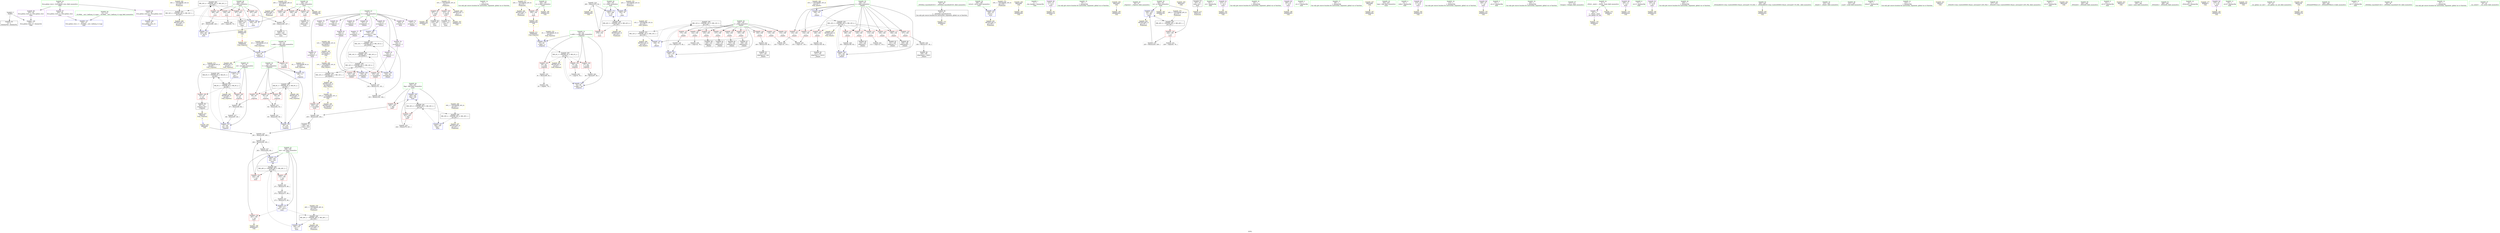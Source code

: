 digraph "SVFG" {
	label="SVFG";

	Node0x5653f4ba1bb0 [shape=record,color=grey,label="{NodeID: 0\nNullPtr}"];
	Node0x5653f4ba1bb0 -> Node0x5653f4bbde20[style=solid];
	Node0x5653f4ba1bb0 -> Node0x5653f4bc3b00[style=solid];
	Node0x5653f4bd7a80 [shape=record,color=black,label="{NodeID: 263\nMR_8V_5 = PHI(MR_8V_4, MR_8V_3, )\npts\{68 \}\n}"];
	Node0x5653f4bd7a80 -> Node0x5653f4bd5c80[style=dashed];
	Node0x5653f4bc5530 [shape=record,color=yellow,style=double,label="{NodeID: 180\nAPARM(207)\nCS[]}"];
	Node0x5653f4bbd010 [shape=record,color=purple,label="{NodeID: 97\n324\<--29\nllvm.global_ctors_1\<--llvm.global_ctors\nGlob }"];
	Node0x5653f4bbd010 -> Node0x5653f4bc3a30[style=solid];
	Node0x5653f4bbaa60 [shape=record,color=green,label="{NodeID: 14\n74\<--1\n\<--dummyObj\nCan only get source location for instruction, argument, global var or function.}"];
	Node0x5653f4bda5d0 [shape=record,color=yellow,style=double,label="{NodeID: 277\n24V_1 = ENCHI(MR_24V_0)\npts\{195 \}\nFun[main]}"];
	Node0x5653f4bda5d0 -> Node0x5653f4bc2e00[style=dashed];
	Node0x5653f4bda5d0 -> Node0x5653f4bdbf50[style=dashed];
	Node0x5653f4bc01b0 [shape=record,color=yellow,style=double,label="{NodeID: 194\nAPARM(280)\nCS[]}"];
	Node0x5653f4bbcbb0 [shape=record,color=red,label="{NodeID: 111\n119\<--106\n\<--i\n_Z4initv\n}"];
	Node0x5653f4bbcbb0 -> Node0x5653f4bcaa50[style=solid];
	Node0x5653f4bbb5d0 [shape=record,color=green,label="{NodeID: 28\n43\<--49\n_ZNSt8ios_base4InitD1Ev\<--_ZNSt8ios_base4InitD1Ev_field_insensitive\n}"];
	Node0x5653f4bbb5d0 -> Node0x5653f4bbdf20[style=solid];
	Node0x5653f4bdbcb0 [shape=record,color=yellow,style=double,label="{NodeID: 291\nRETMU(18V_2)\npts\{189 \}\nFun[main]}"];
	Node0x5653f4bc0b50 [shape=record,color=yellow,style=double,label="{NodeID: 208\nARet(288)\nCS[]}"];
	Node0x5653f4bc0b50 -> Node0x5653f4bc05c0[style=solid];
	Node0x5653f4bc2850 [shape=record,color=red,label="{NodeID: 125\n154\<--108\n\<--j\n_Z4initv\n}"];
	Node0x5653f4bc2850 -> Node0x5653f4bbe6a0[style=solid];
	Node0x5653f4bbc1f0 [shape=record,color=green,label="{NodeID: 42\n196\<--197\nm\<--m_field_insensitive\nmain\n}"];
	Node0x5653f4bbc1f0 -> Node0x5653f4bc2ed0[style=solid];
	Node0x5653f4bbc1f0 -> Node0x5653f4bc2fa0[style=solid];
	Node0x5653f4bbc1f0 -> Node0x5653f4bc3070[style=solid];
	Node0x5653f4bbc1f0 -> Node0x5653f4bc5ae0[style=solid];
	Node0x5653f4bc8f50 [shape=record,color=grey,label="{NodeID: 222\n146 = Binary(145, 82, )\n}"];
	Node0x5653f4bc8f50 -> Node0x5653f4bbe500[style=solid];
	Node0x5653f4bc33b0 [shape=record,color=red,label="{NodeID: 139\n241\<--200\n\<--flag\nmain\n}"];
	Node0x5653f4bc33b0 -> Node0x5653f4bc90d0[style=solid];
	Node0x5653f4bbdf20 [shape=record,color=black,label="{NodeID: 56\n42\<--43\n\<--_ZNSt8ios_base4InitD1Ev\nCan only get source location for instruction, argument, global var or function.}"];
	Node0x5653f4bbdf20 -> Node0x5653f4bc5120[style=solid];
	Node0x5653f4bca450 [shape=record,color=grey,label="{NodeID: 236\n248 = Binary(246, 247, )\n}"];
	Node0x5653f4bca450 -> Node0x5653f4bbeb80[style=solid];
	Node0x5653f4bc3f40 [shape=record,color=blue,label="{NodeID: 153\n67\<--88\nret\<--rem\n_Z3powxi\n}"];
	Node0x5653f4bc3f40 -> Node0x5653f4bd7a80[style=dashed];
	Node0x5653f4bbeab0 [shape=record,color=black,label="{NodeID: 70\n216\<--213\ncall1\<--\nmain\n}"];
	Node0x5653f4bd3980 [shape=record,color=black,label="{NodeID: 250\nMR_30V_2 = PHI(MR_30V_4, MR_30V_1, )\npts\{201 \}\n}"];
	Node0x5653f4bd3980 -> Node0x5653f4bc4aa0[style=dashed];
	Node0x5653f4bd3980 -> Node0x5653f4bdc1f0[style=dashed];
	Node0x5653f4bc4aa0 [shape=record,color=blue,label="{NodeID: 167\n200\<--226\nflag\<--\nmain\n}"];
	Node0x5653f4bc4aa0 -> Node0x5653f4bd7080[style=dashed];
	Node0x5653f4bbf610 [shape=record,color=purple,label="{NodeID: 84\n167\<--8\narrayidx25\<--C\n_Z4initv\n}"];
	Node0x5653f4bb3420 [shape=record,color=green,label="{NodeID: 1\n7\<--1\n__dso_handle\<--dummyObj\nGlob }"];
	Node0x5653f4bd7f80 [shape=record,color=black,label="{NodeID: 264\nMR_14V_5 = PHI(MR_14V_7, MR_14V_4, )\npts\{90000 \}\n}"];
	Node0x5653f4bd7f80 -> Node0x5653f4bd6680[style=dashed];
	Node0x5653f4bc5600 [shape=record,color=yellow,style=double,label="{NodeID: 181\nAPARM(214)\nCS[]}"];
	Node0x5653f4bbd110 [shape=record,color=purple,label="{NodeID: 98\n325\<--29\nllvm.global_ctors_2\<--llvm.global_ctors\nGlob }"];
	Node0x5653f4bbd110 -> Node0x5653f4bc3b00[style=solid];
	Node0x5653f4bbaaf0 [shape=record,color=green,label="{NodeID: 15\n78\<--1\n\<--dummyObj\nCan only get source location for instruction, argument, global var or function.}"];
	Node0x5653f4bda6b0 [shape=record,color=yellow,style=double,label="{NodeID: 278\n26V_1 = ENCHI(MR_26V_0)\npts\{197 \}\nFun[main]}"];
	Node0x5653f4bda6b0 -> Node0x5653f4bc2ed0[style=dashed];
	Node0x5653f4bda6b0 -> Node0x5653f4bc2fa0[style=dashed];
	Node0x5653f4bda6b0 -> Node0x5653f4bc3070[style=dashed];
	Node0x5653f4bda6b0 -> Node0x5653f4bdc030[style=dashed];
	Node0x5653f4bc0280 [shape=record,color=yellow,style=double,label="{NodeID: 195\nAPARM(282)\nCS[]}"];
	Node0x5653f4bbcc80 [shape=record,color=red,label="{NodeID: 112\n128\<--106\n\<--i\n_Z4initv\n}"];
	Node0x5653f4bbcc80 -> Node0x5653f4bbe290[style=solid];
	Node0x5653f4bbb6d0 [shape=record,color=green,label="{NodeID: 29\n56\<--57\n_Z3powxi\<--_Z3powxi_field_insensitive\n}"];
	Node0x5653f4bdbd90 [shape=record,color=yellow,style=double,label="{NodeID: 292\nRETMU(20V_3)\npts\{191 \}\nFun[main]}"];
	Node0x5653f4bc0be0 [shape=record,color=yellow,style=double,label="{NodeID: 209\nARet(291)\nCS[]}"];
	Node0x5653f4bc2920 [shape=record,color=red,label="{NodeID: 126\n165\<--108\n\<--j\n_Z4initv\n}"];
	Node0x5653f4bc2920 -> Node0x5653f4bbe840[style=solid];
	Node0x5653f4bbc2c0 [shape=record,color=green,label="{NodeID: 43\n198\<--199\nans\<--ans_field_insensitive\nmain\n}"];
	Node0x5653f4bbc2c0 -> Node0x5653f4bc3140[style=solid];
	Node0x5653f4bbc2c0 -> Node0x5653f4bc3210[style=solid];
	Node0x5653f4bbc2c0 -> Node0x5653f4bc32e0[style=solid];
	Node0x5653f4bbc2c0 -> Node0x5653f4bc49d0[style=solid];
	Node0x5653f4bbc2c0 -> Node0x5653f4bc4d10[style=solid];
	Node0x5653f4bbc2c0 -> Node0x5653f4bc4eb0[style=solid];
	Node0x5653f4bc90d0 [shape=record,color=grey,label="{NodeID: 223\n242 = Binary(78, 241, )\n}"];
	Node0x5653f4bc90d0 -> Node0x5653f4bc4c40[style=solid];
	Node0x5653f4bc3480 [shape=record,color=red,label="{NodeID: 140\n245\<--200\n\<--flag\nmain\n}"];
	Node0x5653f4bc3480 -> Node0x5653f4bc99d0[style=solid];
	Node0x5653f4bbe020 [shape=record,color=black,label="{NodeID: 57\n187\<--78\nmain_ret\<--\nmain\n}"];
	Node0x5653f4bbe020 -> Node0x5653f4bc82d0[style=solid];
	Node0x5653f4bca5d0 [shape=record,color=grey,label="{NodeID: 237\n162 = Binary(153, 161, )\n}"];
	Node0x5653f4bca5d0 -> Node0x5653f4bca750[style=solid];
	Node0x5653f4bc4010 [shape=record,color=blue,label="{NodeID: 154\n65\<--95\nt\<--rem3\n_Z3powxi\n}"];
	Node0x5653f4bc4010 -> Node0x5653f4bd5780[style=dashed];
	Node0x5653f4bbeb80 [shape=record,color=black,label="{NodeID: 71\n249\<--248\nidxprom\<--sub4\nmain\n}"];
	Node0x5653f4bd3e80 [shape=record,color=black,label="{NodeID: 251\nMR_32V_2 = PHI(MR_32V_4, MR_32V_1, )\npts\{205 \}\n}"];
	Node0x5653f4bd3e80 -> Node0x5653f4bc4b70[style=dashed];
	Node0x5653f4bd3e80 -> Node0x5653f4bdc2d0[style=dashed];
	Node0x5653f4bc4b70 [shape=record,color=blue,label="{NodeID: 168\n204\<--235\ni\<--\nmain\n}"];
	Node0x5653f4bc4b70 -> Node0x5653f4bd7580[style=dashed];
	Node0x5653f4bbf6e0 [shape=record,color=purple,label="{NodeID: 85\n170\<--8\narrayidx27\<--C\n_Z4initv\n}"];
	Node0x5653f4bbf6e0 -> Node0x5653f4bc44f0[style=solid];
	Node0x5653f4bb2110 [shape=record,color=green,label="{NodeID: 2\n10\<--1\n.str\<--dummyObj\nGlob }"];
	Node0x5653f4bd8480 [shape=record,color=black,label="{NodeID: 265\nMR_14V_7 = PHI(MR_14V_8, MR_14V_6, )\npts\{90000 \}\n}"];
	Node0x5653f4bd8480 -> Node0x5653f4bd7f80[style=dashed];
	Node0x5653f4bc56d0 [shape=record,color=yellow,style=double,label="{NodeID: 182\nAPARM(215)\nCS[]}"];
	Node0x5653f4bbd210 [shape=record,color=red,label="{NodeID: 99\n207\<--14\n\<--stdin\nmain\n}"];
	Node0x5653f4bbd210 -> Node0x5653f4bbe9e0[style=solid];
	Node0x5653f4bbd210 -> Node0x5653f4bc5530[style=solid];
	Node0x5653f4bbab80 [shape=record,color=green,label="{NodeID: 16\n82\<--1\n\<--dummyObj\nCan only get source location for instruction, argument, global var or function.}"];
	Node0x5653f4bda790 [shape=record,color=yellow,style=double,label="{NodeID: 279\n28V_1 = ENCHI(MR_28V_0)\npts\{199 \}\nFun[main]}"];
	Node0x5653f4bda790 -> Node0x5653f4bd3480[style=dashed];
	Node0x5653f4bc0350 [shape=record,color=yellow,style=double,label="{NodeID: 196\nAPARM(285)\nCS[]}"];
	Node0x5653f4bbcd50 [shape=record,color=red,label="{NodeID: 113\n134\<--106\n\<--i\n_Z4initv\n}"];
	Node0x5653f4bbcd50 -> Node0x5653f4bcb1d0[style=solid];
	Node0x5653f4bbb7d0 [shape=record,color=green,label="{NodeID: 30\n61\<--62\na.addr\<--a.addr_field_insensitive\n_Z3powxi\n}"];
	Node0x5653f4bbb7d0 -> Node0x5653f4bbd3b0[style=solid];
	Node0x5653f4bbb7d0 -> Node0x5653f4bc3c00[style=solid];
	Node0x5653f4bdbe70 [shape=record,color=yellow,style=double,label="{NodeID: 293\nRETMU(22V_3)\npts\{193 \}\nFun[main]}"];
	Node0x5653f4bc0ca0 [shape=record,color=yellow,style=double,label="{NodeID: 210\nFPARM(59)\nFun[_Z3powxi]}"];
	Node0x5653f4bc0ca0 -> Node0x5653f4bc3c00[style=solid];
	Node0x5653f4bc29f0 [shape=record,color=red,label="{NodeID: 127\n175\<--108\n\<--j\n_Z4initv\n}"];
	Node0x5653f4bc29f0 -> Node0x5653f4bc9b50[style=solid];
	Node0x5653f4bbc390 [shape=record,color=green,label="{NodeID: 44\n200\<--201\nflag\<--flag_field_insensitive\nmain\n}"];
	Node0x5653f4bbc390 -> Node0x5653f4bc33b0[style=solid];
	Node0x5653f4bbc390 -> Node0x5653f4bc3480[style=solid];
	Node0x5653f4bbc390 -> Node0x5653f4bc4aa0[style=solid];
	Node0x5653f4bbc390 -> Node0x5653f4bc4c40[style=solid];
	Node0x5653f4bc9250 [shape=record,color=grey,label="{NodeID: 224\n98 = Binary(97, 82, )\n}"];
	Node0x5653f4bc9250 -> Node0x5653f4bc40e0[style=solid];
	Node0x5653f4bc3550 [shape=record,color=red,label="{NodeID: 141\n238\<--204\n\<--i\nmain\n}"];
	Node0x5653f4bc3550 -> Node0x5653f4bcb350[style=solid];
	Node0x5653f4bbe0f0 [shape=record,color=black,label="{NodeID: 58\n58\<--101\n_Z3powxi_ret\<--\n_Z3powxi\n}"];
	Node0x5653f4bbe0f0 -> Node0x5653f4bc0e80[style=solid];
	Node0x5653f4bca750 [shape=record,color=grey,label="{NodeID: 238\n163 = Binary(162, 164, )\n}"];
	Node0x5653f4bca750 -> Node0x5653f4bc44f0[style=solid];
	Node0x5653f4bc40e0 [shape=record,color=blue,label="{NodeID: 155\n63\<--98\nn.addr\<--shr\n_Z3powxi\n}"];
	Node0x5653f4bc40e0 -> Node0x5653f4bd5280[style=dashed];
	Node0x5653f4bbec50 [shape=record,color=black,label="{NodeID: 72\n252\<--251\nidxprom5\<--\nmain\n}"];
	Node0x5653f4bd4380 [shape=record,color=black,label="{NodeID: 252\nMR_10V_3 = PHI(MR_10V_4, MR_10V_2, )\npts\{107 \}\n}"];
	Node0x5653f4bd4380 -> Node0x5653f4bbcae0[style=dashed];
	Node0x5653f4bd4380 -> Node0x5653f4bbcbb0[style=dashed];
	Node0x5653f4bd4380 -> Node0x5653f4bbcc80[style=dashed];
	Node0x5653f4bd4380 -> Node0x5653f4bbcd50[style=dashed];
	Node0x5653f4bd4380 -> Node0x5653f4bbce20[style=dashed];
	Node0x5653f4bd4380 -> Node0x5653f4bc2030[style=dashed];
	Node0x5653f4bd4380 -> Node0x5653f4bc2100[style=dashed];
	Node0x5653f4bd4380 -> Node0x5653f4bc21d0[style=dashed];
	Node0x5653f4bd4380 -> Node0x5653f4bc22a0[style=dashed];
	Node0x5653f4bd4380 -> Node0x5653f4bc4690[style=dashed];
	Node0x5653f4bd4380 -> Node0x5653f4bdab10[style=dashed];
	Node0x5653f4bc4c40 [shape=record,color=blue,label="{NodeID: 169\n200\<--242\nflag\<--sub\nmain\n}"];
	Node0x5653f4bc4c40 -> Node0x5653f4bc3480[style=dashed];
	Node0x5653f4bc4c40 -> Node0x5653f4bd7080[style=dashed];
	Node0x5653f4bbf7b0 [shape=record,color=purple,label="{NodeID: 86\n250\<--8\narrayidx\<--C\nmain\n}"];
	Node0x5653f4ba1c40 [shape=record,color=green,label="{NodeID: 3\n12\<--1\n.str.1\<--dummyObj\nGlob }"];
	Node0x5653f4bd8980 [shape=record,color=yellow,style=double,label="{NodeID: 266\n10V_1 = ENCHI(MR_10V_0)\npts\{107 \}\nFun[_Z4initv]}"];
	Node0x5653f4bd8980 -> Node0x5653f4bc41b0[style=dashed];
	Node0x5653f4bc57a0 [shape=record,color=yellow,style=double,label="{NodeID: 183\nAPARM(213)\nCS[]}"];
	Node0x5653f4bbd2e0 [shape=record,color=red,label="{NodeID: 100\n213\<--19\n\<--stdout\nmain\n}"];
	Node0x5653f4bbd2e0 -> Node0x5653f4bbeab0[style=solid];
	Node0x5653f4bbd2e0 -> Node0x5653f4bc57a0[style=solid];
	Node0x5653f4bbac50 [shape=record,color=green,label="{NodeID: 17\n89\<--1\n\<--dummyObj\nCan only get source location for instruction, argument, global var or function.}"];
	Node0x5653f4bda870 [shape=record,color=yellow,style=double,label="{NodeID: 280\n30V_1 = ENCHI(MR_30V_0)\npts\{201 \}\nFun[main]}"];
	Node0x5653f4bda870 -> Node0x5653f4bd3980[style=dashed];
	Node0x5653f4bc0420 [shape=record,color=yellow,style=double,label="{NodeID: 197\nAPARM(286)\nCS[]}"];
	Node0x5653f4bbce20 [shape=record,color=red,label="{NodeID: 114\n140\<--106\n\<--i\n_Z4initv\n}"];
	Node0x5653f4bbce20 -> Node0x5653f4bbe430[style=solid];
	Node0x5653f4bbb8a0 [shape=record,color=green,label="{NodeID: 31\n63\<--64\nn.addr\<--n.addr_field_insensitive\n_Z3powxi\n}"];
	Node0x5653f4bbb8a0 -> Node0x5653f4bbd480[style=solid];
	Node0x5653f4bbb8a0 -> Node0x5653f4bbd550[style=solid];
	Node0x5653f4bbb8a0 -> Node0x5653f4bbd620[style=solid];
	Node0x5653f4bbb8a0 -> Node0x5653f4bc3cd0[style=solid];
	Node0x5653f4bbb8a0 -> Node0x5653f4bc40e0[style=solid];
	Node0x5653f4bdbf50 [shape=record,color=yellow,style=double,label="{NodeID: 294\nRETMU(24V_1)\npts\{195 \}\nFun[main]}"];
	Node0x5653f4bc0d90 [shape=record,color=yellow,style=double,label="{NodeID: 211\nFPARM(60)\nFun[_Z3powxi]}"];
	Node0x5653f4bc0d90 -> Node0x5653f4bc3cd0[style=solid];
	Node0x5653f4bc2ac0 [shape=record,color=red,label="{NodeID: 128\n153\<--152\n\<--arrayidx18\n_Z4initv\n}"];
	Node0x5653f4bc2ac0 -> Node0x5653f4bca5d0[style=solid];
	Node0x5653f4bbc460 [shape=record,color=green,label="{NodeID: 45\n202\<--203\ntmp\<--tmp_field_insensitive\nmain\n}"];
	Node0x5653f4bc93d0 [shape=record,color=grey,label="{NodeID: 225\n261 = Binary(256, 260, )\n}"];
	Node0x5653f4bc93d0 -> Node0x5653f4bc9550[style=solid];
	Node0x5653f4bc3620 [shape=record,color=red,label="{NodeID: 142\n247\<--204\n\<--i\nmain\n}"];
	Node0x5653f4bc3620 -> Node0x5653f4bca450[style=solid];
	Node0x5653f4bbe1c0 [shape=record,color=black,label="{NodeID: 59\n126\<--125\nidxprom\<--\n_Z4initv\n}"];
	Node0x5653f4bca8d0 [shape=record,color=grey,label="{NodeID: 239\n123 = cmp(122, 78, )\n}"];
	Node0x5653f4bc41b0 [shape=record,color=blue,label="{NodeID: 156\n106\<--78\ni\<--\n_Z4initv\n}"];
	Node0x5653f4bc41b0 -> Node0x5653f4bd4380[style=dashed];
	Node0x5653f4bbed20 [shape=record,color=black,label="{NodeID: 73\n256\<--255\nconv\<--mul\nmain\n}"];
	Node0x5653f4bbed20 -> Node0x5653f4bc93d0[style=solid];
	Node0x5653f4bd4880 [shape=record,color=black,label="{NodeID: 253\nMR_12V_2 = PHI(MR_12V_4, MR_12V_1, )\npts\{109 \}\n}"];
	Node0x5653f4bd4880 -> Node0x5653f4bc4280[style=dashed];
	Node0x5653f4bd4880 -> Node0x5653f4bdb630[style=dashed];
	Node0x5653f4bc4d10 [shape=record,color=blue,label="{NodeID: 170\n198\<--263\nans\<--rem\nmain\n}"];
	Node0x5653f4bc4d10 -> Node0x5653f4bd6b80[style=dashed];
	Node0x5653f4bbf880 [shape=record,color=purple,label="{NodeID: 87\n253\<--8\narrayidx6\<--C\nmain\n}"];
	Node0x5653f4bbf880 -> Node0x5653f4bc3890[style=solid];
	Node0x5653f4bb9d10 [shape=record,color=green,label="{NodeID: 4\n14\<--1\nstdin\<--dummyObj\nGlob }"];
	Node0x5653f4bd94a0 [shape=record,color=yellow,style=double,label="{NodeID: 267\n12V_1 = ENCHI(MR_12V_0)\npts\{109 \}\nFun[_Z4initv]}"];
	Node0x5653f4bd94a0 -> Node0x5653f4bd4880[style=dashed];
	Node0x5653f4bc5870 [shape=record,color=yellow,style=double,label="{NodeID: 184\nAPARM(219)\nCS[]}"];
	Node0x5653f4bbd3b0 [shape=record,color=red,label="{NodeID: 101\n71\<--61\n\<--a.addr\n_Z3powxi\n}"];
	Node0x5653f4bbd3b0 -> Node0x5653f4bc3da0[style=solid];
	Node0x5653f4bbad20 [shape=record,color=green,label="{NodeID: 18\n114\<--1\n\<--dummyObj\nCan only get source location for instruction, argument, global var or function.}"];
	Node0x5653f4bda950 [shape=record,color=yellow,style=double,label="{NodeID: 281\n32V_1 = ENCHI(MR_32V_0)\npts\{205 \}\nFun[main]}"];
	Node0x5653f4bda950 -> Node0x5653f4bd3e80[style=dashed];
	Node0x5653f4bc04f0 [shape=record,color=yellow,style=double,label="{NodeID: 198\nAPARM(287)\nCS[]}"];
	Node0x5653f4bc2030 [shape=record,color=red,label="{NodeID: 115\n149\<--106\n\<--i\n_Z4initv\n}"];
	Node0x5653f4bc2030 -> Node0x5653f4bca150[style=solid];
	Node0x5653f4bbb970 [shape=record,color=green,label="{NodeID: 32\n65\<--66\nt\<--t_field_insensitive\n_Z3powxi\n}"];
	Node0x5653f4bbb970 -> Node0x5653f4bbc6d0[style=solid];
	Node0x5653f4bbb970 -> Node0x5653f4bbc7a0[style=solid];
	Node0x5653f4bbb970 -> Node0x5653f4bbc870[style=solid];
	Node0x5653f4bbb970 -> Node0x5653f4bc3da0[style=solid];
	Node0x5653f4bbb970 -> Node0x5653f4bc4010[style=solid];
	Node0x5653f4bdc030 [shape=record,color=yellow,style=double,label="{NodeID: 295\nRETMU(26V_1)\npts\{197 \}\nFun[main]}"];
	Node0x5653f4bc0e80 [shape=record,color=yellow,style=double,label="{NodeID: 212\nFRet(58)\nFun[_Z3powxi]|{<s0>8}}"];
	Node0x5653f4bc0e80:s0 -> Node0x5653f4bc0910[style=solid,color=blue];
	Node0x5653f4bc2b90 [shape=record,color=red,label="{NodeID: 129\n161\<--160\n\<--arrayidx23\n_Z4initv\n}"];
	Node0x5653f4bc2b90 -> Node0x5653f4bca5d0[style=solid];
	Node0x5653f4bbc530 [shape=record,color=green,label="{NodeID: 46\n204\<--205\ni\<--i_field_insensitive\nmain\n}"];
	Node0x5653f4bbc530 -> Node0x5653f4bc3550[style=solid];
	Node0x5653f4bbc530 -> Node0x5653f4bc3620[style=solid];
	Node0x5653f4bbc530 -> Node0x5653f4bc36f0[style=solid];
	Node0x5653f4bbc530 -> Node0x5653f4bc37c0[style=solid];
	Node0x5653f4bbc530 -> Node0x5653f4bc4b70[style=solid];
	Node0x5653f4bbc530 -> Node0x5653f4bc4de0[style=solid];
	Node0x5653f4bc9550 [shape=record,color=grey,label="{NodeID: 226\n262 = Binary(244, 261, )\n}"];
	Node0x5653f4bc9550 -> Node0x5653f4bc96d0[style=solid];
	Node0x5653f4bc36f0 [shape=record,color=red,label="{NodeID: 143\n257\<--204\n\<--i\nmain\n}"];
	Node0x5653f4bc36f0 -> Node0x5653f4bbedf0[style=solid];
	Node0x5653f4bbe290 [shape=record,color=black,label="{NodeID: 60\n129\<--128\nidxprom5\<--\n_Z4initv\n}"];
	Node0x5653f4bcaa50 [shape=record,color=grey,label="{NodeID: 240\n120 = cmp(118, 119, )\n}"];
	Node0x5653f4bc4280 [shape=record,color=blue,label="{NodeID: 157\n108\<--78\nj\<--\n_Z4initv\n}"];
	Node0x5653f4bc4280 -> Node0x5653f4bd6180[style=dashed];
	Node0x5653f4bbedf0 [shape=record,color=black,label="{NodeID: 74\n258\<--257\nconv7\<--\nmain\n}"];
	Node0x5653f4bbedf0 -> Node0x5653f4bc5c80[style=solid];
	Node0x5653f4bd4d80 [shape=record,color=black,label="{NodeID: 254\nMR_14V_2 = PHI(MR_14V_3, MR_14V_1, )\npts\{90000 \}\n}"];
	Node0x5653f4bd4d80 -> Node0x5653f4bd6680[style=dashed];
	Node0x5653f4bd4d80 -> Node0x5653f4bdb710[style=dashed];
	Node0x5653f4bc4de0 [shape=record,color=blue,label="{NodeID: 171\n204\<--267\ni\<--dec10\nmain\n}"];
	Node0x5653f4bc4de0 -> Node0x5653f4bd7580[style=dashed];
	Node0x5653f4bbf950 [shape=record,color=purple,label="{NodeID: 88\n208\<--10\n\<--.str\nmain\n}"];
	Node0x5653f4bbf950 -> Node0x5653f4bc5390[style=solid];
	Node0x5653f4bb9da0 [shape=record,color=green,label="{NodeID: 5\n15\<--1\n.str.2\<--dummyObj\nGlob }"];
	Node0x5653f4bd9580 [shape=record,color=yellow,style=double,label="{NodeID: 268\n14V_1 = ENCHI(MR_14V_0)\npts\{90000 \}\nFun[_Z4initv]}"];
	Node0x5653f4bd9580 -> Node0x5653f4bd4d80[style=dashed];
	Node0x5653f4bc5940 [shape=record,color=yellow,style=double,label="{NodeID: 185\nAPARM(190)\nCS[]}"];
	Node0x5653f4bbd480 [shape=record,color=red,label="{NodeID: 102\n76\<--63\n\<--n.addr\n_Z3powxi\n}"];
	Node0x5653f4bbd480 -> Node0x5653f4bcaed0[style=solid];
	Node0x5653f4bbadf0 [shape=record,color=green,label="{NodeID: 19\n164\<--1\n\<--dummyObj\nCan only get source location for instruction, argument, global var or function.}"];
	Node0x5653f4bdaa30 [shape=record,color=yellow,style=double,label="{NodeID: 282\n14V_1 = ENCHI(MR_14V_0)\npts\{90000 \}\nFun[main]}"];
	Node0x5653f4bdaa30 -> Node0x5653f4bdc490[style=dashed];
	Node0x5653f4bc05c0 [shape=record,color=yellow,style=double,label="{NodeID: 199\nAPARM(288)\nCS[]}"];
	Node0x5653f4bc2100 [shape=record,color=red,label="{NodeID: 116\n157\<--106\n\<--i\n_Z4initv\n}"];
	Node0x5653f4bc2100 -> Node0x5653f4bca2d0[style=solid];
	Node0x5653f4bbba40 [shape=record,color=green,label="{NodeID: 33\n67\<--68\nret\<--ret_field_insensitive\n_Z3powxi\n}"];
	Node0x5653f4bbba40 -> Node0x5653f4bbc940[style=solid];
	Node0x5653f4bbba40 -> Node0x5653f4bbca10[style=solid];
	Node0x5653f4bbba40 -> Node0x5653f4bc3e70[style=solid];
	Node0x5653f4bbba40 -> Node0x5653f4bc3f40[style=solid];
	Node0x5653f4bdc110 [shape=record,color=yellow,style=double,label="{NodeID: 296\nRETMU(28V_2)\npts\{199 \}\nFun[main]}"];
	Node0x5653f4bc82d0 [shape=record,color=yellow,style=double,label="{NodeID: 213\nFRet(187)\nFun[main]}"];
	Node0x5653f4bc2c60 [shape=record,color=red,label="{NodeID: 130\n224\<--190\n\<--cs\nmain\n}"];
	Node0x5653f4bc2c60 -> Node0x5653f4bc8390[style=solid];
	Node0x5653f4bc2c60 -> Node0x5653f4bcabd0[style=solid];
	Node0x5653f4bbc600 [shape=record,color=green,label="{NodeID: 47\n211\<--212\nfreopen\<--freopen_field_insensitive\n}"];
	Node0x5653f4bc96d0 [shape=record,color=grey,label="{NodeID: 227\n263 = Binary(262, 89, )\n}"];
	Node0x5653f4bc96d0 -> Node0x5653f4bc4d10[style=solid];
	Node0x5653f4bc37c0 [shape=record,color=red,label="{NodeID: 144\n266\<--204\n\<--i\nmain\n}"];
	Node0x5653f4bc37c0 -> Node0x5653f4bc8c50[style=solid];
	Node0x5653f4bbe360 [shape=record,color=black,label="{NodeID: 61\n138\<--137\nidxprom9\<--\n_Z4initv\n}"];
	Node0x5653f4bcabd0 [shape=record,color=grey,label="{NodeID: 241\n228 = cmp(224, 78, )\n}"];
	Node0x5653f4bc4350 [shape=record,color=blue,label="{NodeID: 158\n130\<--82\narrayidx6\<--\n_Z4initv\n}"];
	Node0x5653f4bc4350 -> Node0x5653f4bd7f80[style=dashed];
	Node0x5653f4bbeec0 [shape=record,color=purple,label="{NodeID: 75\n40\<--4\n\<--_ZStL8__ioinit\n__cxx_global_var_init\n}"];
	Node0x5653f4bbeec0 -> Node0x5653f4bc51f0[style=solid];
	Node0x5653f4bd5280 [shape=record,color=black,label="{NodeID: 255\nMR_4V_3 = PHI(MR_4V_4, MR_4V_2, )\npts\{64 \}\n}"];
	Node0x5653f4bd5280 -> Node0x5653f4bbd480[style=dashed];
	Node0x5653f4bd5280 -> Node0x5653f4bbd550[style=dashed];
	Node0x5653f4bd5280 -> Node0x5653f4bbd620[style=dashed];
	Node0x5653f4bd5280 -> Node0x5653f4bc40e0[style=dashed];
	Node0x5653f4bd5280 -> Node0x5653f4bdb900[style=dashed];
	Node0x5653f4bc4eb0 [shape=record,color=blue,label="{NodeID: 172\n198\<--273\nans\<--rem13\nmain\n}"];
	Node0x5653f4bc4eb0 -> Node0x5653f4bc32e0[style=dashed];
	Node0x5653f4bc4eb0 -> Node0x5653f4bd3480[style=dashed];
	Node0x5653f4bbfa20 [shape=record,color=purple,label="{NodeID: 89\n209\<--12\n\<--.str.1\nmain\n}"];
	Node0x5653f4bbfa20 -> Node0x5653f4bc5460[style=solid];
	Node0x5653f4bb9e30 [shape=record,color=green,label="{NodeID: 6\n17\<--1\n.str.3\<--dummyObj\nGlob }"];
	Node0x5653f4bd9660 [shape=record,color=yellow,style=double,label="{NodeID: 269\n2V_1 = ENCHI(MR_2V_0)\npts\{62 \}\nFun[_Z3powxi]}"];
	Node0x5653f4bd9660 -> Node0x5653f4bc3c00[style=dashed];
	Node0x5653f4bc5a10 [shape=record,color=yellow,style=double,label="{NodeID: 186\nAPARM(230)\nCS[]}"];
	Node0x5653f4bbd550 [shape=record,color=red,label="{NodeID: 103\n80\<--63\n\<--n.addr\n_Z3powxi\n}"];
	Node0x5653f4bbd550 -> Node0x5653f4bc8650[style=solid];
	Node0x5653f4bbaec0 [shape=record,color=green,label="{NodeID: 20\n226\<--1\n\<--dummyObj\nCan only get source location for instruction, argument, global var or function.}"];
	Node0x5653f4bdab10 [shape=record,color=yellow,style=double,label="{NodeID: 283\nRETMU(10V_3)\npts\{107 \}\nFun[_Z4initv]}"];
	Node0x5653f4bc0690 [shape=record,color=yellow,style=double,label="{NodeID: 200\nAPARM(292)\nCS[]}"];
	Node0x5653f4bc21d0 [shape=record,color=red,label="{NodeID: 117\n168\<--106\n\<--i\n_Z4initv\n}"];
	Node0x5653f4bc21d0 -> Node0x5653f4bbe910[style=solid];
	Node0x5653f4bbbb10 [shape=record,color=green,label="{NodeID: 34\n103\<--104\n_Z4initv\<--_Z4initv_field_insensitive\n}"];
	Node0x5653f4bdc1f0 [shape=record,color=yellow,style=double,label="{NodeID: 297\nRETMU(30V_2)\npts\{201 \}\nFun[main]}"];
	Node0x5653f4bc8390 [shape=record,color=grey,label="{NodeID: 214\n225 = Binary(224, 226, )\n}"];
	Node0x5653f4bc8390 -> Node0x5653f4bc4900[style=solid];
	Node0x5653f4bc2d30 [shape=record,color=red,label="{NodeID: 131\n279\<--192\n\<--t\nmain\n}"];
	Node0x5653f4bc2d30 -> Node0x5653f4bc8950[style=solid];
	Node0x5653f4bbd720 [shape=record,color=green,label="{NodeID: 48\n221\<--222\nscanf\<--scanf_field_insensitive\n}"];
	Node0x5653f4bc9850 [shape=record,color=grey,label="{NodeID: 228\n181 = Binary(180, 82, )\n}"];
	Node0x5653f4bc9850 -> Node0x5653f4bc4690[style=solid];
	Node0x5653f4bc3890 [shape=record,color=red,label="{NodeID: 145\n254\<--253\n\<--arrayidx6\nmain\n}"];
	Node0x5653f4bc3890 -> Node0x5653f4bc99d0[style=solid];
	Node0x5653f4bbe430 [shape=record,color=black,label="{NodeID: 62\n141\<--140\nidxprom11\<--\n_Z4initv\n}"];
	Node0x5653f4bcad50 [shape=record,color=grey,label="{NodeID: 242\n113 = cmp(112, 114, )\n}"];
	Node0x5653f4bc4420 [shape=record,color=blue,label="{NodeID: 159\n142\<--82\narrayidx12\<--\n_Z4initv\n}"];
	Node0x5653f4bc4420 -> Node0x5653f4bd8480[style=dashed];
	Node0x5653f4bbef90 [shape=record,color=purple,label="{NodeID: 76\n127\<--8\narrayidx\<--C\n_Z4initv\n}"];
	Node0x5653f4bd5780 [shape=record,color=black,label="{NodeID: 256\nMR_6V_3 = PHI(MR_6V_4, MR_6V_2, )\npts\{66 \}\n}"];
	Node0x5653f4bd5780 -> Node0x5653f4bbc6d0[style=dashed];
	Node0x5653f4bd5780 -> Node0x5653f4bbc7a0[style=dashed];
	Node0x5653f4bd5780 -> Node0x5653f4bbc870[style=dashed];
	Node0x5653f4bd5780 -> Node0x5653f4bc4010[style=dashed];
	Node0x5653f4bd5780 -> Node0x5653f4bdb9e0[style=dashed];
	Node0x5653f4bc4f80 [shape=record,color=blue,label="{NodeID: 173\n192\<--280\nt\<--inc\nmain\n}"];
	Node0x5653f4bc4f80 -> Node0x5653f4bd2f80[style=dashed];
	Node0x5653f4bbfaf0 [shape=record,color=purple,label="{NodeID: 90\n214\<--15\n\<--.str.2\nmain\n}"];
	Node0x5653f4bbfaf0 -> Node0x5653f4bc5600[style=solid];
	Node0x5653f4bb9ec0 [shape=record,color=green,label="{NodeID: 7\n19\<--1\nstdout\<--dummyObj\nGlob }"];
	Node0x5653f4bd9f80 [shape=record,color=yellow,style=double,label="{NodeID: 270\n4V_1 = ENCHI(MR_4V_0)\npts\{64 \}\nFun[_Z3powxi]}"];
	Node0x5653f4bd9f80 -> Node0x5653f4bc3cd0[style=dashed];
	Node0x5653f4bc5ae0 [shape=record,color=yellow,style=double,label="{NodeID: 187\nAPARM(196)\nCS[]}"];
	Node0x5653f4bbd620 [shape=record,color=red,label="{NodeID: 104\n97\<--63\n\<--n.addr\n_Z3powxi\n}"];
	Node0x5653f4bbd620 -> Node0x5653f4bc9250[style=solid];
	Node0x5653f4bbaf90 [shape=record,color=green,label="{NodeID: 21\n233\<--1\n\<--dummyObj\nCan only get source location for instruction, argument, global var or function.}"];
	Node0x5653f4bdb630 [shape=record,color=yellow,style=double,label="{NodeID: 284\nRETMU(12V_2)\npts\{109 \}\nFun[_Z4initv]}"];
	Node0x5653f4bc0760 [shape=record,color=yellow,style=double,label="{NodeID: 201\nARet(41)\nCS[]}"];
	Node0x5653f4bc22a0 [shape=record,color=red,label="{NodeID: 118\n180\<--106\n\<--i\n_Z4initv\n}"];
	Node0x5653f4bc22a0 -> Node0x5653f4bc9850[style=solid];
	Node0x5653f4bbbc10 [shape=record,color=green,label="{NodeID: 35\n106\<--107\ni\<--i_field_insensitive\n_Z4initv\n}"];
	Node0x5653f4bbbc10 -> Node0x5653f4bbcae0[style=solid];
	Node0x5653f4bbbc10 -> Node0x5653f4bbcbb0[style=solid];
	Node0x5653f4bbbc10 -> Node0x5653f4bbcc80[style=solid];
	Node0x5653f4bbbc10 -> Node0x5653f4bbcd50[style=solid];
	Node0x5653f4bbbc10 -> Node0x5653f4bbce20[style=solid];
	Node0x5653f4bbbc10 -> Node0x5653f4bc2030[style=solid];
	Node0x5653f4bbbc10 -> Node0x5653f4bc2100[style=solid];
	Node0x5653f4bbbc10 -> Node0x5653f4bc21d0[style=solid];
	Node0x5653f4bbbc10 -> Node0x5653f4bc22a0[style=solid];
	Node0x5653f4bbbc10 -> Node0x5653f4bc41b0[style=solid];
	Node0x5653f4bbbc10 -> Node0x5653f4bc4690[style=solid];
	Node0x5653f4bdc2d0 [shape=record,color=yellow,style=double,label="{NodeID: 298\nRETMU(32V_2)\npts\{205 \}\nFun[main]}"];
	Node0x5653f4bc84d0 [shape=record,color=grey,label="{NodeID: 215\n94 = Binary(92, 93, )\n}"];
	Node0x5653f4bc84d0 -> Node0x5653f4bc8dd0[style=solid];
	Node0x5653f4bc2e00 [shape=record,color=red,label="{NodeID: 132\n259\<--194\n\<--n\nmain\n}"];
	Node0x5653f4bc2e00 -> Node0x5653f4bc5d50[style=solid];
	Node0x5653f4bbd820 [shape=record,color=green,label="{NodeID: 49\n277\<--278\n_ZStlsISt11char_traitsIcEERSt13basic_ostreamIcT_ES5_PKc\<--_ZStlsISt11char_traitsIcEERSt13basic_ostreamIcT_ES5_PKc_field_insensitive\n}"];
	Node0x5653f4bc99d0 [shape=record,color=grey,label="{NodeID: 229\n255 = Binary(245, 254, )\n}"];
	Node0x5653f4bc99d0 -> Node0x5653f4bbed20[style=solid];
	Node0x5653f4bc3960 [shape=record,color=blue,label="{NodeID: 146\n323\<--30\nllvm.global_ctors_0\<--\nGlob }"];
	Node0x5653f4bbe500 [shape=record,color=black,label="{NodeID: 63\n147\<--146\nidxprom14\<--sub\n_Z4initv\n}"];
	Node0x5653f4bcaed0 [shape=record,color=grey,label="{NodeID: 243\n77 = cmp(76, 78, )\n}"];
	Node0x5653f4bc44f0 [shape=record,color=blue,label="{NodeID: 160\n170\<--163\narrayidx27\<--rem\n_Z4initv\n}"];
	Node0x5653f4bc44f0 -> Node0x5653f4bd8480[style=dashed];
	Node0x5653f4bbf060 [shape=record,color=purple,label="{NodeID: 77\n130\<--8\narrayidx6\<--C\n_Z4initv\n}"];
	Node0x5653f4bbf060 -> Node0x5653f4bc4350[style=solid];
	Node0x5653f4bd5c80 [shape=record,color=black,label="{NodeID: 257\nMR_8V_3 = PHI(MR_8V_5, MR_8V_2, )\npts\{68 \}\n}"];
	Node0x5653f4bd5c80 -> Node0x5653f4bbc940[style=dashed];
	Node0x5653f4bd5c80 -> Node0x5653f4bbca10[style=dashed];
	Node0x5653f4bd5c80 -> Node0x5653f4bc3f40[style=dashed];
	Node0x5653f4bd5c80 -> Node0x5653f4bd7a80[style=dashed];
	Node0x5653f4bd5c80 -> Node0x5653f4bdbac0[style=dashed];
	Node0x5653f4bc5050 [shape=record,color=yellow,style=double,label="{NodeID: 174\nAPARM(4)\nCS[]}"];
	Node0x5653f4bbfbc0 [shape=record,color=purple,label="{NodeID: 91\n215\<--17\n\<--.str.3\nmain\n}"];
	Node0x5653f4bbfbc0 -> Node0x5653f4bc56d0[style=solid];
	Node0x5653f4bba700 [shape=record,color=green,label="{NodeID: 8\n20\<--1\n.str.4\<--dummyObj\nGlob }"];
	Node0x5653f4bda060 [shape=record,color=yellow,style=double,label="{NodeID: 271\n6V_1 = ENCHI(MR_6V_0)\npts\{66 \}\nFun[_Z3powxi]}"];
	Node0x5653f4bda060 -> Node0x5653f4bc3da0[style=dashed];
	Node0x5653f4bc5bb0 [shape=record,color=yellow,style=double,label="{NodeID: 188\nAPARM(194)\nCS[]}"];
	Node0x5653f4bbc6d0 [shape=record,color=red,label="{NodeID: 105\n86\<--65\n\<--t\n_Z3powxi\n}"];
	Node0x5653f4bbc6d0 -> Node0x5653f4bc8ad0[style=solid];
	Node0x5653f4bbb060 [shape=record,color=green,label="{NodeID: 22\n4\<--6\n_ZStL8__ioinit\<--_ZStL8__ioinit_field_insensitive\nGlob }"];
	Node0x5653f4bbb060 -> Node0x5653f4bbeec0[style=solid];
	Node0x5653f4bbb060 -> Node0x5653f4bc5050[style=solid];
	Node0x5653f4bdb710 [shape=record,color=yellow,style=double,label="{NodeID: 285\nRETMU(14V_2)\npts\{90000 \}\nFun[_Z4initv]|{<s0>5}}"];
	Node0x5653f4bdb710:s0 -> Node0x5653f4bdc5f0[style=dashed,color=blue];
	Node0x5653f4bc07f0 [shape=record,color=yellow,style=double,label="{NodeID: 202\nARet(220)\nCS[]}"];
	Node0x5653f4bc2370 [shape=record,color=red,label="{NodeID: 119\n118\<--108\n\<--j\n_Z4initv\n}"];
	Node0x5653f4bc2370 -> Node0x5653f4bcaa50[style=solid];
	Node0x5653f4bbbce0 [shape=record,color=green,label="{NodeID: 36\n108\<--109\nj\<--j_field_insensitive\n_Z4initv\n}"];
	Node0x5653f4bbbce0 -> Node0x5653f4bc2370[style=solid];
	Node0x5653f4bbbce0 -> Node0x5653f4bc2440[style=solid];
	Node0x5653f4bbbce0 -> Node0x5653f4bc2510[style=solid];
	Node0x5653f4bbbce0 -> Node0x5653f4bc25e0[style=solid];
	Node0x5653f4bbbce0 -> Node0x5653f4bc26b0[style=solid];
	Node0x5653f4bbbce0 -> Node0x5653f4bc2780[style=solid];
	Node0x5653f4bbbce0 -> Node0x5653f4bc2850[style=solid];
	Node0x5653f4bbbce0 -> Node0x5653f4bc2920[style=solid];
	Node0x5653f4bbbce0 -> Node0x5653f4bc29f0[style=solid];
	Node0x5653f4bbbce0 -> Node0x5653f4bc4280[style=solid];
	Node0x5653f4bbbce0 -> Node0x5653f4bc45c0[style=solid];
	Node0x5653f4bdc3b0 [shape=record,color=yellow,style=double,label="{NodeID: 299\nRETMU(14V_2)\npts\{90000 \}\nFun[main]}"];
	Node0x5653f4bc8650 [shape=record,color=grey,label="{NodeID: 216\n81 = Binary(80, 82, )\n}"];
	Node0x5653f4bc8650 -> Node0x5653f4bcb050[style=solid];
	Node0x5653f4bc2ed0 [shape=record,color=red,label="{NodeID: 133\n235\<--196\n\<--m\nmain\n}"];
	Node0x5653f4bc2ed0 -> Node0x5653f4bc4b70[style=solid];
	Node0x5653f4bbd920 [shape=record,color=green,label="{NodeID: 50\n283\<--284\n_ZNSolsEi\<--_ZNSolsEi_field_insensitive\n}"];
	Node0x5653f4bc9b50 [shape=record,color=grey,label="{NodeID: 230\n176 = Binary(175, 82, )\n}"];
	Node0x5653f4bc9b50 -> Node0x5653f4bc45c0[style=solid];
	Node0x5653f4bc3a30 [shape=record,color=blue,label="{NodeID: 147\n324\<--31\nllvm.global_ctors_1\<--_GLOBAL__sub_I_kellynq_0_0.cpp\nGlob }"];
	Node0x5653f4bbe5d0 [shape=record,color=black,label="{NodeID: 64\n151\<--150\nidxprom17\<--sub16\n_Z4initv\n}"];
	Node0x5653f4bcb050 [shape=record,color=grey,label="{NodeID: 244\n83 = cmp(81, 78, )\n}"];
	Node0x5653f4bc45c0 [shape=record,color=blue,label="{NodeID: 161\n108\<--176\nj\<--inc\n_Z4initv\n}"];
	Node0x5653f4bc45c0 -> Node0x5653f4bd6180[style=dashed];
	Node0x5653f4bbf130 [shape=record,color=purple,label="{NodeID: 78\n139\<--8\narrayidx10\<--C\n_Z4initv\n}"];
	Node0x5653f4bd6180 [shape=record,color=black,label="{NodeID: 258\nMR_12V_4 = PHI(MR_12V_5, MR_12V_3, )\npts\{109 \}\n}"];
	Node0x5653f4bd6180 -> Node0x5653f4bc2370[style=dashed];
	Node0x5653f4bd6180 -> Node0x5653f4bc2440[style=dashed];
	Node0x5653f4bd6180 -> Node0x5653f4bc2510[style=dashed];
	Node0x5653f4bd6180 -> Node0x5653f4bc25e0[style=dashed];
	Node0x5653f4bd6180 -> Node0x5653f4bc26b0[style=dashed];
	Node0x5653f4bd6180 -> Node0x5653f4bc2780[style=dashed];
	Node0x5653f4bd6180 -> Node0x5653f4bc2850[style=dashed];
	Node0x5653f4bd6180 -> Node0x5653f4bc2920[style=dashed];
	Node0x5653f4bd6180 -> Node0x5653f4bc29f0[style=dashed];
	Node0x5653f4bd6180 -> Node0x5653f4bc45c0[style=dashed];
	Node0x5653f4bd6180 -> Node0x5653f4bd4880[style=dashed];
	Node0x5653f4bc5120 [shape=record,color=yellow,style=double,label="{NodeID: 175\nAPARM(42)\nCS[]}"];
	Node0x5653f4bbfc90 [shape=record,color=purple,label="{NodeID: 92\n219\<--20\n\<--.str.4\nmain\n}"];
	Node0x5653f4bbfc90 -> Node0x5653f4bc5870[style=solid];
	Node0x5653f4bba790 [shape=record,color=green,label="{NodeID: 9\n22\<--1\n.str.5\<--dummyObj\nGlob }"];
	Node0x5653f4bda140 [shape=record,color=yellow,style=double,label="{NodeID: 272\n8V_1 = ENCHI(MR_8V_0)\npts\{68 \}\nFun[_Z3powxi]}"];
	Node0x5653f4bda140 -> Node0x5653f4bc3e70[style=dashed];
	Node0x5653f4bc5c80 [shape=record,color=yellow,style=double,label="{NodeID: 189\nAPARM(258)\nCS[]|{<s0>8}}"];
	Node0x5653f4bc5c80:s0 -> Node0x5653f4bc0ca0[style=solid,color=red];
	Node0x5653f4bbc7a0 [shape=record,color=red,label="{NodeID: 106\n92\<--65\n\<--t\n_Z3powxi\n}"];
	Node0x5653f4bbc7a0 -> Node0x5653f4bc84d0[style=solid];
	Node0x5653f4bbb130 [shape=record,color=green,label="{NodeID: 23\n8\<--9\nC\<--C_field_insensitive\nGlob }"];
	Node0x5653f4bbb130 -> Node0x5653f4bbef90[style=solid];
	Node0x5653f4bbb130 -> Node0x5653f4bbf060[style=solid];
	Node0x5653f4bbb130 -> Node0x5653f4bbf130[style=solid];
	Node0x5653f4bbb130 -> Node0x5653f4bbf200[style=solid];
	Node0x5653f4bbb130 -> Node0x5653f4bbf2d0[style=solid];
	Node0x5653f4bbb130 -> Node0x5653f4bbf3a0[style=solid];
	Node0x5653f4bbb130 -> Node0x5653f4bbf470[style=solid];
	Node0x5653f4bbb130 -> Node0x5653f4bbf540[style=solid];
	Node0x5653f4bbb130 -> Node0x5653f4bbf610[style=solid];
	Node0x5653f4bbb130 -> Node0x5653f4bbf6e0[style=solid];
	Node0x5653f4bbb130 -> Node0x5653f4bbf7b0[style=solid];
	Node0x5653f4bbb130 -> Node0x5653f4bbf880[style=solid];
	Node0x5653f4bdb7f0 [shape=record,color=yellow,style=double,label="{NodeID: 286\nRETMU(2V_2)\npts\{62 \}\nFun[_Z3powxi]}"];
	Node0x5653f4bc0880 [shape=record,color=yellow,style=double,label="{NodeID: 203\nARet(231)\nCS[]}"];
	Node0x5653f4bc2440 [shape=record,color=red,label="{NodeID: 120\n122\<--108\n\<--j\n_Z4initv\n}"];
	Node0x5653f4bc2440 -> Node0x5653f4bca8d0[style=solid];
	Node0x5653f4bbbdb0 [shape=record,color=green,label="{NodeID: 37\n185\<--186\nmain\<--main_field_insensitive\n}"];
	Node0x5653f4bdc490 [shape=record,color=yellow,style=double,label="{NodeID: 300\nCSMU(14V_1)\npts\{90000 \}\nCS[]|{<s0>5}}"];
	Node0x5653f4bdc490:s0 -> Node0x5653f4bd9580[style=dashed,color=red];
	Node0x5653f4bc87d0 [shape=record,color=grey,label="{NodeID: 217\n88 = Binary(87, 89, )\n}"];
	Node0x5653f4bc87d0 -> Node0x5653f4bc3f40[style=solid];
	Node0x5653f4bc2fa0 [shape=record,color=red,label="{NodeID: 134\n246\<--196\n\<--m\nmain\n}"];
	Node0x5653f4bc2fa0 -> Node0x5653f4bca450[style=solid];
	Node0x5653f4bbda20 [shape=record,color=green,label="{NodeID: 51\n289\<--290\n_ZNSolsEx\<--_ZNSolsEx_field_insensitive\n}"];
	Node0x5653f4bc9cd0 [shape=record,color=grey,label="{NodeID: 231\n271 = Binary(270, 89, )\n}"];
	Node0x5653f4bc9cd0 -> Node0x5653f4bc9e50[style=solid];
	Node0x5653f4bc3b00 [shape=record,color=blue, style = dotted,label="{NodeID: 148\n325\<--3\nllvm.global_ctors_2\<--dummyVal\nGlob }"];
	Node0x5653f4bbe6a0 [shape=record,color=black,label="{NodeID: 65\n155\<--154\nidxprom19\<--\n_Z4initv\n}"];
	Node0x5653f4bcb1d0 [shape=record,color=grey,label="{NodeID: 245\n135 = cmp(133, 134, )\n}"];
	Node0x5653f4bc4690 [shape=record,color=blue,label="{NodeID: 162\n106\<--181\ni\<--inc30\n_Z4initv\n}"];
	Node0x5653f4bc4690 -> Node0x5653f4bd4380[style=dashed];
	Node0x5653f4bbf200 [shape=record,color=purple,label="{NodeID: 79\n142\<--8\narrayidx12\<--C\n_Z4initv\n}"];
	Node0x5653f4bbf200 -> Node0x5653f4bc4420[style=solid];
	Node0x5653f4bd6680 [shape=record,color=black,label="{NodeID: 259\nMR_14V_3 = PHI(MR_14V_5, MR_14V_2, )\npts\{90000 \}\n}"];
	Node0x5653f4bd6680 -> Node0x5653f4bc2ac0[style=dashed];
	Node0x5653f4bd6680 -> Node0x5653f4bc2b90[style=dashed];
	Node0x5653f4bd6680 -> Node0x5653f4bc4350[style=dashed];
	Node0x5653f4bd6680 -> Node0x5653f4bc4420[style=dashed];
	Node0x5653f4bd6680 -> Node0x5653f4bc44f0[style=dashed];
	Node0x5653f4bd6680 -> Node0x5653f4bd4d80[style=dashed];
	Node0x5653f4bc51f0 [shape=record,color=yellow,style=double,label="{NodeID: 176\nAPARM(40)\nCS[]}"];
	Node0x5653f4bbfd60 [shape=record,color=purple,label="{NodeID: 93\n230\<--22\n\<--.str.5\nmain\n}"];
	Node0x5653f4bbfd60 -> Node0x5653f4bc5a10[style=solid];
	Node0x5653f4bba820 [shape=record,color=green,label="{NodeID: 10\n24\<--1\n_ZSt4cout\<--dummyObj\nGlob }"];
	Node0x5653f4bda220 [shape=record,color=yellow,style=double,label="{NodeID: 273\n16V_1 = ENCHI(MR_16V_0)\npts\{1 \}\nFun[main]}"];
	Node0x5653f4bda220 -> Node0x5653f4bbd210[style=dashed];
	Node0x5653f4bda220 -> Node0x5653f4bbd2e0[style=dashed];
	Node0x5653f4bda220 -> Node0x5653f4bdbba0[style=dashed];
	Node0x5653f4bc5d50 [shape=record,color=yellow,style=double,label="{NodeID: 190\nAPARM(259)\nCS[]|{<s0>8}}"];
	Node0x5653f4bc5d50:s0 -> Node0x5653f4bc0d90[style=solid,color=red];
	Node0x5653f4bbc870 [shape=record,color=red,label="{NodeID: 107\n93\<--65\n\<--t\n_Z3powxi\n}"];
	Node0x5653f4bbc870 -> Node0x5653f4bc84d0[style=solid];
	Node0x5653f4bbb200 [shape=record,color=green,label="{NodeID: 24\n29\<--33\nllvm.global_ctors\<--llvm.global_ctors_field_insensitive\nGlob }"];
	Node0x5653f4bbb200 -> Node0x5653f4bbcf10[style=solid];
	Node0x5653f4bbb200 -> Node0x5653f4bbd010[style=solid];
	Node0x5653f4bbb200 -> Node0x5653f4bbd110[style=solid];
	Node0x5653f4bdb900 [shape=record,color=yellow,style=double,label="{NodeID: 287\nRETMU(4V_3)\npts\{64 \}\nFun[_Z3powxi]}"];
	Node0x5653f4bc0910 [shape=record,color=yellow,style=double,label="{NodeID: 204\nARet(260)\nCS[]}"];
	Node0x5653f4bc0910 -> Node0x5653f4bc93d0[style=solid];
	Node0x5653f4bc2510 [shape=record,color=red,label="{NodeID: 121\n125\<--108\n\<--j\n_Z4initv\n}"];
	Node0x5653f4bc2510 -> Node0x5653f4bbe1c0[style=solid];
	Node0x5653f4bbbeb0 [shape=record,color=green,label="{NodeID: 38\n188\<--189\nretval\<--retval_field_insensitive\nmain\n}"];
	Node0x5653f4bbbeb0 -> Node0x5653f4bc4760[style=solid];
	Node0x5653f4bdc5f0 [shape=record,color=yellow,style=double,label="{NodeID: 301\n14V_2 = CSCHI(MR_14V_1)\npts\{90000 \}\nCS[]}"];
	Node0x5653f4bdc5f0 -> Node0x5653f4bc3890[style=dashed];
	Node0x5653f4bdc5f0 -> Node0x5653f4bdc3b0[style=dashed];
	Node0x5653f4bc8950 [shape=record,color=grey,label="{NodeID: 218\n280 = Binary(279, 82, )\n}"];
	Node0x5653f4bc8950 -> Node0x5653f4bc4f80[style=solid];
	Node0x5653f4bc8950 -> Node0x5653f4bc01b0[style=solid];
	Node0x5653f4bc3070 [shape=record,color=red,label="{NodeID: 135\n251\<--196\n\<--m\nmain\n}"];
	Node0x5653f4bc3070 -> Node0x5653f4bbec50[style=solid];
	Node0x5653f4bbdb20 [shape=record,color=green,label="{NodeID: 52\n292\<--293\n_ZSt4endlIcSt11char_traitsIcEERSt13basic_ostreamIT_T0_ES6_\<--_ZSt4endlIcSt11char_traitsIcEERSt13basic_ostreamIT_T0_ES6__field_insensitive\n}"];
	Node0x5653f4bbdb20 -> Node0x5653f4bc0690[style=solid];
	Node0x5653f4bc9e50 [shape=record,color=grey,label="{NodeID: 232\n272 = Binary(271, 89, )\n}"];
	Node0x5653f4bc9e50 -> Node0x5653f4bc9fd0[style=solid];
	Node0x5653f4bc3c00 [shape=record,color=blue,label="{NodeID: 149\n61\<--59\na.addr\<--a\n_Z3powxi\n}"];
	Node0x5653f4bc3c00 -> Node0x5653f4bbd3b0[style=dashed];
	Node0x5653f4bc3c00 -> Node0x5653f4bdb7f0[style=dashed];
	Node0x5653f4bbe770 [shape=record,color=black,label="{NodeID: 66\n159\<--158\nidxprom22\<--sub21\n_Z4initv\n}"];
	Node0x5653f4bcb350 [shape=record,color=grey,label="{NodeID: 246\n239 = cmp(238, 78, )\n}"];
	Node0x5653f4bc4760 [shape=record,color=blue,label="{NodeID: 163\n188\<--78\nretval\<--\nmain\n}"];
	Node0x5653f4bc4760 -> Node0x5653f4bdbcb0[style=dashed];
	Node0x5653f4bbf2d0 [shape=record,color=purple,label="{NodeID: 80\n148\<--8\narrayidx15\<--C\n_Z4initv\n}"];
	Node0x5653f4bd6b80 [shape=record,color=black,label="{NodeID: 260\nMR_28V_4 = PHI(MR_28V_5, MR_28V_3, )\npts\{199 \}\n}"];
	Node0x5653f4bd6b80 -> Node0x5653f4bc3140[style=dashed];
	Node0x5653f4bd6b80 -> Node0x5653f4bc3210[style=dashed];
	Node0x5653f4bd6b80 -> Node0x5653f4bc4d10[style=dashed];
	Node0x5653f4bd6b80 -> Node0x5653f4bc4eb0[style=dashed];
	Node0x5653f4bc52c0 [shape=record,color=yellow,style=double,label="{NodeID: 177\nAPARM(7)\nCS[]}"];
	Node0x5653f4bbfe30 [shape=record,color=purple,label="{NodeID: 94\n275\<--25\n\<--.str.6\nmain\n}"];
	Node0x5653f4bbfe30 -> Node0x5653f4bc0010[style=solid];
	Node0x5653f4bba8b0 [shape=record,color=green,label="{NodeID: 11\n25\<--1\n.str.6\<--dummyObj\nGlob }"];
	Node0x5653f4bda330 [shape=record,color=yellow,style=double,label="{NodeID: 274\n18V_1 = ENCHI(MR_18V_0)\npts\{189 \}\nFun[main]}"];
	Node0x5653f4bda330 -> Node0x5653f4bc4760[style=dashed];
	Node0x5653f4bc5e20 [shape=record,color=yellow,style=double,label="{NodeID: 191\nAPARM(24)\nCS[]}"];
	Node0x5653f4bbc940 [shape=record,color=red,label="{NodeID: 108\n85\<--67\n\<--ret\n_Z3powxi\n}"];
	Node0x5653f4bbc940 -> Node0x5653f4bc8ad0[style=solid];
	Node0x5653f4bbb2d0 [shape=record,color=green,label="{NodeID: 25\n34\<--35\n__cxx_global_var_init\<--__cxx_global_var_init_field_insensitive\n}"];
	Node0x5653f4bdb9e0 [shape=record,color=yellow,style=double,label="{NodeID: 288\nRETMU(6V_3)\npts\{66 \}\nFun[_Z3powxi]}"];
	Node0x5653f4bc09a0 [shape=record,color=yellow,style=double,label="{NodeID: 205\nARet(276)\nCS[]}"];
	Node0x5653f4bc09a0 -> Node0x5653f4bc00e0[style=solid];
	Node0x5653f4bc25e0 [shape=record,color=red,label="{NodeID: 122\n133\<--108\n\<--j\n_Z4initv\n}"];
	Node0x5653f4bc25e0 -> Node0x5653f4bcb1d0[style=solid];
	Node0x5653f4bbbf80 [shape=record,color=green,label="{NodeID: 39\n190\<--191\ncs\<--cs_field_insensitive\nmain\n}"];
	Node0x5653f4bbbf80 -> Node0x5653f4bc2c60[style=solid];
	Node0x5653f4bbbf80 -> Node0x5653f4bc4900[style=solid];
	Node0x5653f4bbbf80 -> Node0x5653f4bc5940[style=solid];
	Node0x5653f4bc8ad0 [shape=record,color=grey,label="{NodeID: 219\n87 = Binary(85, 86, )\n}"];
	Node0x5653f4bc8ad0 -> Node0x5653f4bc87d0[style=solid];
	Node0x5653f4bc3140 [shape=record,color=red,label="{NodeID: 136\n244\<--198\n\<--ans\nmain\n}"];
	Node0x5653f4bc3140 -> Node0x5653f4bc9550[style=solid];
	Node0x5653f4bbdc20 [shape=record,color=green,label="{NodeID: 53\n294\<--295\n_ZNSolsEPFRSoS_E\<--_ZNSolsEPFRSoS_E_field_insensitive\n}"];
	Node0x5653f4bc9fd0 [shape=record,color=grey,label="{NodeID: 233\n273 = Binary(272, 89, )\n}"];
	Node0x5653f4bc9fd0 -> Node0x5653f4bc4eb0[style=solid];
	Node0x5653f4bc3cd0 [shape=record,color=blue,label="{NodeID: 150\n63\<--60\nn.addr\<--n\n_Z3powxi\n}"];
	Node0x5653f4bc3cd0 -> Node0x5653f4bd5280[style=dashed];
	Node0x5653f4bbe840 [shape=record,color=black,label="{NodeID: 67\n166\<--165\nidxprom24\<--\n_Z4initv\n}"];
	Node0x5653f4bd2a80 [shape=record,color=black,label="{NodeID: 247\nMR_20V_2 = PHI(MR_20V_3, MR_20V_1, )\npts\{191 \}\n}"];
	Node0x5653f4bd2a80 -> Node0x5653f4bc2c60[style=dashed];
	Node0x5653f4bd2a80 -> Node0x5653f4bc4900[style=dashed];
	Node0x5653f4bc4830 [shape=record,color=blue,label="{NodeID: 164\n192\<--78\nt\<--\nmain\n}"];
	Node0x5653f4bc4830 -> Node0x5653f4bd2f80[style=dashed];
	Node0x5653f4bbf3a0 [shape=record,color=purple,label="{NodeID: 81\n152\<--8\narrayidx18\<--C\n_Z4initv\n}"];
	Node0x5653f4bbf3a0 -> Node0x5653f4bc2ac0[style=solid];
	Node0x5653f4bd7080 [shape=record,color=black,label="{NodeID: 261\nMR_30V_4 = PHI(MR_30V_5, MR_30V_3, )\npts\{201 \}\n}"];
	Node0x5653f4bd7080 -> Node0x5653f4bc33b0[style=dashed];
	Node0x5653f4bd7080 -> Node0x5653f4bc4c40[style=dashed];
	Node0x5653f4bd7080 -> Node0x5653f4bd3980[style=dashed];
	Node0x5653f4bc5390 [shape=record,color=yellow,style=double,label="{NodeID: 178\nAPARM(208)\nCS[]}"];
	Node0x5653f4bbff00 [shape=record,color=purple,label="{NodeID: 95\n285\<--27\n\<--.str.7\nmain\n}"];
	Node0x5653f4bbff00 -> Node0x5653f4bc0350[style=solid];
	Node0x5653f4bba940 [shape=record,color=green,label="{NodeID: 12\n27\<--1\n.str.7\<--dummyObj\nGlob }"];
	Node0x5653f4bda410 [shape=record,color=yellow,style=double,label="{NodeID: 275\n20V_1 = ENCHI(MR_20V_0)\npts\{191 \}\nFun[main]}"];
	Node0x5653f4bda410 -> Node0x5653f4bd2a80[style=dashed];
	Node0x5653f4bc0010 [shape=record,color=yellow,style=double,label="{NodeID: 192\nAPARM(275)\nCS[]}"];
	Node0x5653f4bbca10 [shape=record,color=red,label="{NodeID: 109\n101\<--67\n\<--ret\n_Z3powxi\n}"];
	Node0x5653f4bbca10 -> Node0x5653f4bbe0f0[style=solid];
	Node0x5653f4bbb3d0 [shape=record,color=green,label="{NodeID: 26\n38\<--39\n_ZNSt8ios_base4InitC1Ev\<--_ZNSt8ios_base4InitC1Ev_field_insensitive\n}"];
	Node0x5653f4bdbac0 [shape=record,color=yellow,style=double,label="{NodeID: 289\nRETMU(8V_3)\npts\{68 \}\nFun[_Z3powxi]}"];
	Node0x5653f4bc0a30 [shape=record,color=yellow,style=double,label="{NodeID: 206\nARet(282)\nCS[]}"];
	Node0x5653f4bc0a30 -> Node0x5653f4bc0280[style=solid];
	Node0x5653f4bc26b0 [shape=record,color=red,label="{NodeID: 123\n137\<--108\n\<--j\n_Z4initv\n}"];
	Node0x5653f4bc26b0 -> Node0x5653f4bbe360[style=solid];
	Node0x5653f4bbc050 [shape=record,color=green,label="{NodeID: 40\n192\<--193\nt\<--t_field_insensitive\nmain\n}"];
	Node0x5653f4bbc050 -> Node0x5653f4bc2d30[style=solid];
	Node0x5653f4bbc050 -> Node0x5653f4bc4830[style=solid];
	Node0x5653f4bbc050 -> Node0x5653f4bc4f80[style=solid];
	Node0x5653f4bc8c50 [shape=record,color=grey,label="{NodeID: 220\n267 = Binary(266, 226, )\n}"];
	Node0x5653f4bc8c50 -> Node0x5653f4bc4de0[style=solid];
	Node0x5653f4bc3210 [shape=record,color=red,label="{NodeID: 137\n270\<--198\n\<--ans\nmain\n}"];
	Node0x5653f4bc3210 -> Node0x5653f4bc9cd0[style=solid];
	Node0x5653f4bbdd20 [shape=record,color=green,label="{NodeID: 54\n31\<--319\n_GLOBAL__sub_I_kellynq_0_0.cpp\<--_GLOBAL__sub_I_kellynq_0_0.cpp_field_insensitive\n}"];
	Node0x5653f4bbdd20 -> Node0x5653f4bc3a30[style=solid];
	Node0x5653f4bca150 [shape=record,color=grey,label="{NodeID: 234\n150 = Binary(149, 82, )\n}"];
	Node0x5653f4bca150 -> Node0x5653f4bbe5d0[style=solid];
	Node0x5653f4bc3da0 [shape=record,color=blue,label="{NodeID: 151\n65\<--71\nt\<--\n_Z3powxi\n}"];
	Node0x5653f4bc3da0 -> Node0x5653f4bd5780[style=dashed];
	Node0x5653f4bbe910 [shape=record,color=black,label="{NodeID: 68\n169\<--168\nidxprom26\<--\n_Z4initv\n}"];
	Node0x5653f4bd2f80 [shape=record,color=black,label="{NodeID: 248\nMR_22V_3 = PHI(MR_22V_4, MR_22V_2, )\npts\{193 \}\n}"];
	Node0x5653f4bd2f80 -> Node0x5653f4bc2d30[style=dashed];
	Node0x5653f4bd2f80 -> Node0x5653f4bc4f80[style=dashed];
	Node0x5653f4bd2f80 -> Node0x5653f4bdbe70[style=dashed];
	Node0x5653f4bc4900 [shape=record,color=blue,label="{NodeID: 165\n190\<--225\ncs\<--dec\nmain\n}"];
	Node0x5653f4bc4900 -> Node0x5653f4bd2a80[style=dashed];
	Node0x5653f4bc4900 -> Node0x5653f4bdbd90[style=dashed];
	Node0x5653f4bbf470 [shape=record,color=purple,label="{NodeID: 82\n156\<--8\narrayidx20\<--C\n_Z4initv\n}"];
	Node0x5653f4bd7580 [shape=record,color=black,label="{NodeID: 262\nMR_32V_4 = PHI(MR_32V_5, MR_32V_3, )\npts\{205 \}\n}"];
	Node0x5653f4bd7580 -> Node0x5653f4bc3550[style=dashed];
	Node0x5653f4bd7580 -> Node0x5653f4bc3620[style=dashed];
	Node0x5653f4bd7580 -> Node0x5653f4bc36f0[style=dashed];
	Node0x5653f4bd7580 -> Node0x5653f4bc37c0[style=dashed];
	Node0x5653f4bd7580 -> Node0x5653f4bc4de0[style=dashed];
	Node0x5653f4bd7580 -> Node0x5653f4bd3e80[style=dashed];
	Node0x5653f4bc5460 [shape=record,color=yellow,style=double,label="{NodeID: 179\nAPARM(209)\nCS[]}"];
	Node0x5653f4bbcf10 [shape=record,color=purple,label="{NodeID: 96\n323\<--29\nllvm.global_ctors_0\<--llvm.global_ctors\nGlob }"];
	Node0x5653f4bbcf10 -> Node0x5653f4bc3960[style=solid];
	Node0x5653f4bba9d0 [shape=record,color=green,label="{NodeID: 13\n30\<--1\n\<--dummyObj\nCan only get source location for instruction, argument, global var or function.}"];
	Node0x5653f4bda4f0 [shape=record,color=yellow,style=double,label="{NodeID: 276\n22V_1 = ENCHI(MR_22V_0)\npts\{193 \}\nFun[main]}"];
	Node0x5653f4bda4f0 -> Node0x5653f4bc4830[style=dashed];
	Node0x5653f4bc00e0 [shape=record,color=yellow,style=double,label="{NodeID: 193\nAPARM(276)\nCS[]}"];
	Node0x5653f4bbcae0 [shape=record,color=red,label="{NodeID: 110\n112\<--106\n\<--i\n_Z4initv\n}"];
	Node0x5653f4bbcae0 -> Node0x5653f4bcad50[style=solid];
	Node0x5653f4bbb4d0 [shape=record,color=green,label="{NodeID: 27\n44\<--45\n__cxa_atexit\<--__cxa_atexit_field_insensitive\n}"];
	Node0x5653f4bdbba0 [shape=record,color=yellow,style=double,label="{NodeID: 290\nRETMU(16V_1)\npts\{1 \}\nFun[main]}"];
	Node0x5653f4bc0ac0 [shape=record,color=yellow,style=double,label="{NodeID: 207\nARet(286)\nCS[]}"];
	Node0x5653f4bc0ac0 -> Node0x5653f4bc0420[style=solid];
	Node0x5653f4bc2780 [shape=record,color=red,label="{NodeID: 124\n145\<--108\n\<--j\n_Z4initv\n}"];
	Node0x5653f4bc2780 -> Node0x5653f4bc8f50[style=solid];
	Node0x5653f4bbc120 [shape=record,color=green,label="{NodeID: 41\n194\<--195\nn\<--n_field_insensitive\nmain\n}"];
	Node0x5653f4bbc120 -> Node0x5653f4bc2e00[style=solid];
	Node0x5653f4bbc120 -> Node0x5653f4bc5bb0[style=solid];
	Node0x5653f4bc8dd0 [shape=record,color=grey,label="{NodeID: 221\n95 = Binary(94, 89, )\n}"];
	Node0x5653f4bc8dd0 -> Node0x5653f4bc4010[style=solid];
	Node0x5653f4bc32e0 [shape=record,color=red,label="{NodeID: 138\n287\<--198\n\<--ans\nmain\n}"];
	Node0x5653f4bc32e0 -> Node0x5653f4bc04f0[style=solid];
	Node0x5653f4bbde20 [shape=record,color=black,label="{NodeID: 55\n2\<--3\ndummyVal\<--dummyVal\n}"];
	Node0x5653f4bca2d0 [shape=record,color=grey,label="{NodeID: 235\n158 = Binary(157, 82, )\n}"];
	Node0x5653f4bca2d0 -> Node0x5653f4bbe770[style=solid];
	Node0x5653f4bc3e70 [shape=record,color=blue,label="{NodeID: 152\n67\<--74\nret\<--\n_Z3powxi\n}"];
	Node0x5653f4bc3e70 -> Node0x5653f4bd5c80[style=dashed];
	Node0x5653f4bbe9e0 [shape=record,color=black,label="{NodeID: 69\n210\<--207\ncall\<--\nmain\n}"];
	Node0x5653f4bd3480 [shape=record,color=black,label="{NodeID: 249\nMR_28V_2 = PHI(MR_28V_6, MR_28V_1, )\npts\{199 \}\n}"];
	Node0x5653f4bd3480 -> Node0x5653f4bc49d0[style=dashed];
	Node0x5653f4bd3480 -> Node0x5653f4bdc110[style=dashed];
	Node0x5653f4bc49d0 [shape=record,color=blue,label="{NodeID: 166\n198\<--233\nans\<--\nmain\n}"];
	Node0x5653f4bc49d0 -> Node0x5653f4bd6b80[style=dashed];
	Node0x5653f4bbf540 [shape=record,color=purple,label="{NodeID: 83\n160\<--8\narrayidx23\<--C\n_Z4initv\n}"];
	Node0x5653f4bbf540 -> Node0x5653f4bc2b90[style=solid];
}
